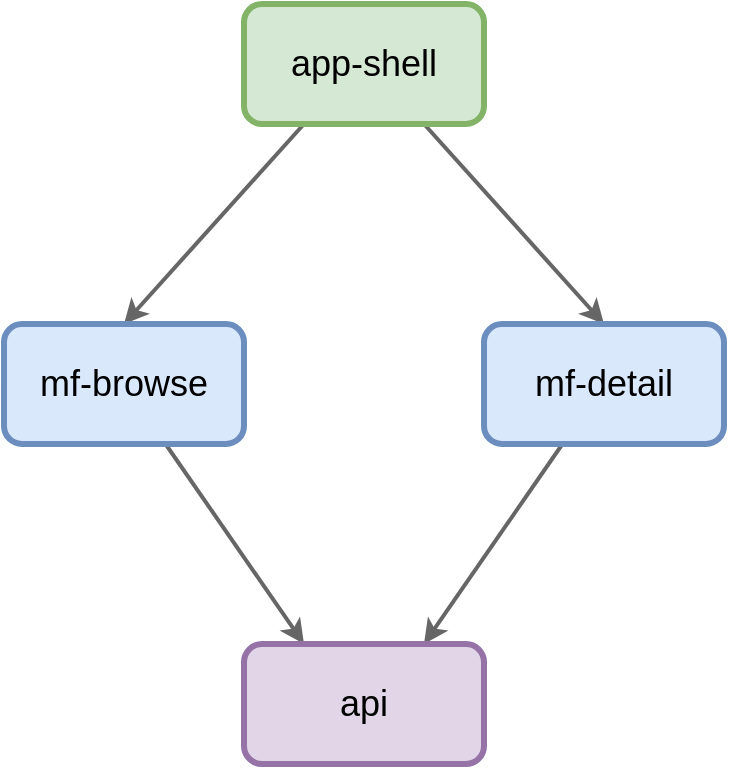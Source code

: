<mxfile version="13.0.3" type="device"><diagram id="FnbdYODZaPS81hi097Ds" name="Page-1"><mxGraphModel dx="1426" dy="1025" grid="1" gridSize="10" guides="1" tooltips="1" connect="1" arrows="1" fold="1" page="1" pageScale="1" pageWidth="827" pageHeight="1169" math="0" shadow="0"><root><mxCell id="0"/><mxCell id="1" parent="0"/><mxCell id="Vh0Cgwrc3F8S9p2qh7sW-5" style="rounded=0;orthogonalLoop=1;jettySize=auto;html=1;entryX=0.5;entryY=0;entryDx=0;entryDy=0;fontFamily=Helvetica;fontSize=16;exitX=0.25;exitY=1;exitDx=0;exitDy=0;comic=0;fillColor=#f5f5f5;strokeColor=#666666;strokeWidth=2;" parent="1" source="Vh0Cgwrc3F8S9p2qh7sW-1" target="Vh0Cgwrc3F8S9p2qh7sW-2" edge="1"><mxGeometry relative="1" as="geometry"><mxPoint x="360" y="210" as="sourcePoint"/></mxGeometry></mxCell><mxCell id="Vh0Cgwrc3F8S9p2qh7sW-6" style="rounded=0;orthogonalLoop=1;jettySize=auto;html=1;fontFamily=Helvetica;fontSize=16;entryX=0.5;entryY=0;entryDx=0;entryDy=0;exitX=0.75;exitY=1;exitDx=0;exitDy=0;comic=0;fillColor=#f5f5f5;strokeColor=#666666;strokeWidth=2;" parent="1" source="Vh0Cgwrc3F8S9p2qh7sW-1" target="Vh0Cgwrc3F8S9p2qh7sW-3" edge="1"><mxGeometry relative="1" as="geometry"><mxPoint x="540" y="310" as="targetPoint"/></mxGeometry></mxCell><mxCell id="Vh0Cgwrc3F8S9p2qh7sW-1" value="app-shell" style="rounded=1;whiteSpace=wrap;html=1;fontSize=18;fontFamily=Helvetica;comic=0;fillColor=#d5e8d4;strokeColor=#82b366;glass=0;shadow=0;strokeWidth=3;" parent="1" vertex="1"><mxGeometry x="320" y="120" width="120" height="60" as="geometry"/></mxCell><mxCell id="Vh0Cgwrc3F8S9p2qh7sW-7" style="rounded=0;orthogonalLoop=1;jettySize=auto;html=1;entryX=0.25;entryY=0;entryDx=0;entryDy=0;fontFamily=Helvetica;fontSize=16;comic=0;fillColor=#f5f5f5;strokeColor=#666666;strokeWidth=2;" parent="1" source="Vh0Cgwrc3F8S9p2qh7sW-2" target="Vh0Cgwrc3F8S9p2qh7sW-4" edge="1"><mxGeometry relative="1" as="geometry"/></mxCell><mxCell id="Vh0Cgwrc3F8S9p2qh7sW-2" value="mf-browse" style="rounded=1;whiteSpace=wrap;html=1;fontSize=18;fontFamily=Helvetica;comic=0;fillColor=#dae8fc;strokeColor=#6c8ebf;glass=0;shadow=0;strokeWidth=3;" parent="1" vertex="1"><mxGeometry x="200" y="280" width="120" height="60" as="geometry"/></mxCell><mxCell id="Vh0Cgwrc3F8S9p2qh7sW-8" style="rounded=0;orthogonalLoop=1;jettySize=auto;html=1;fontFamily=Helvetica;fontSize=16;entryX=0.75;entryY=0;entryDx=0;entryDy=0;comic=0;fillColor=#f5f5f5;strokeColor=#666666;strokeWidth=2;" parent="1" source="Vh0Cgwrc3F8S9p2qh7sW-3" target="Vh0Cgwrc3F8S9p2qh7sW-4" edge="1"><mxGeometry relative="1" as="geometry"><mxPoint x="380" y="520" as="targetPoint"/></mxGeometry></mxCell><mxCell id="Vh0Cgwrc3F8S9p2qh7sW-3" value="mf-detail" style="rounded=1;whiteSpace=wrap;html=1;fontSize=18;fontFamily=Helvetica;comic=0;fillColor=#dae8fc;strokeColor=#6c8ebf;glass=0;shadow=0;strokeWidth=3;" parent="1" vertex="1"><mxGeometry x="440" y="280" width="120" height="60" as="geometry"/></mxCell><mxCell id="Vh0Cgwrc3F8S9p2qh7sW-4" value="api" style="rounded=1;whiteSpace=wrap;html=1;fontSize=18;fontFamily=Helvetica;comic=0;fillColor=#e1d5e7;strokeColor=#9673a6;glass=0;shadow=0;strokeWidth=3;" parent="1" vertex="1"><mxGeometry x="320" y="440" width="120" height="60" as="geometry"/></mxCell></root></mxGraphModel></diagram></mxfile>